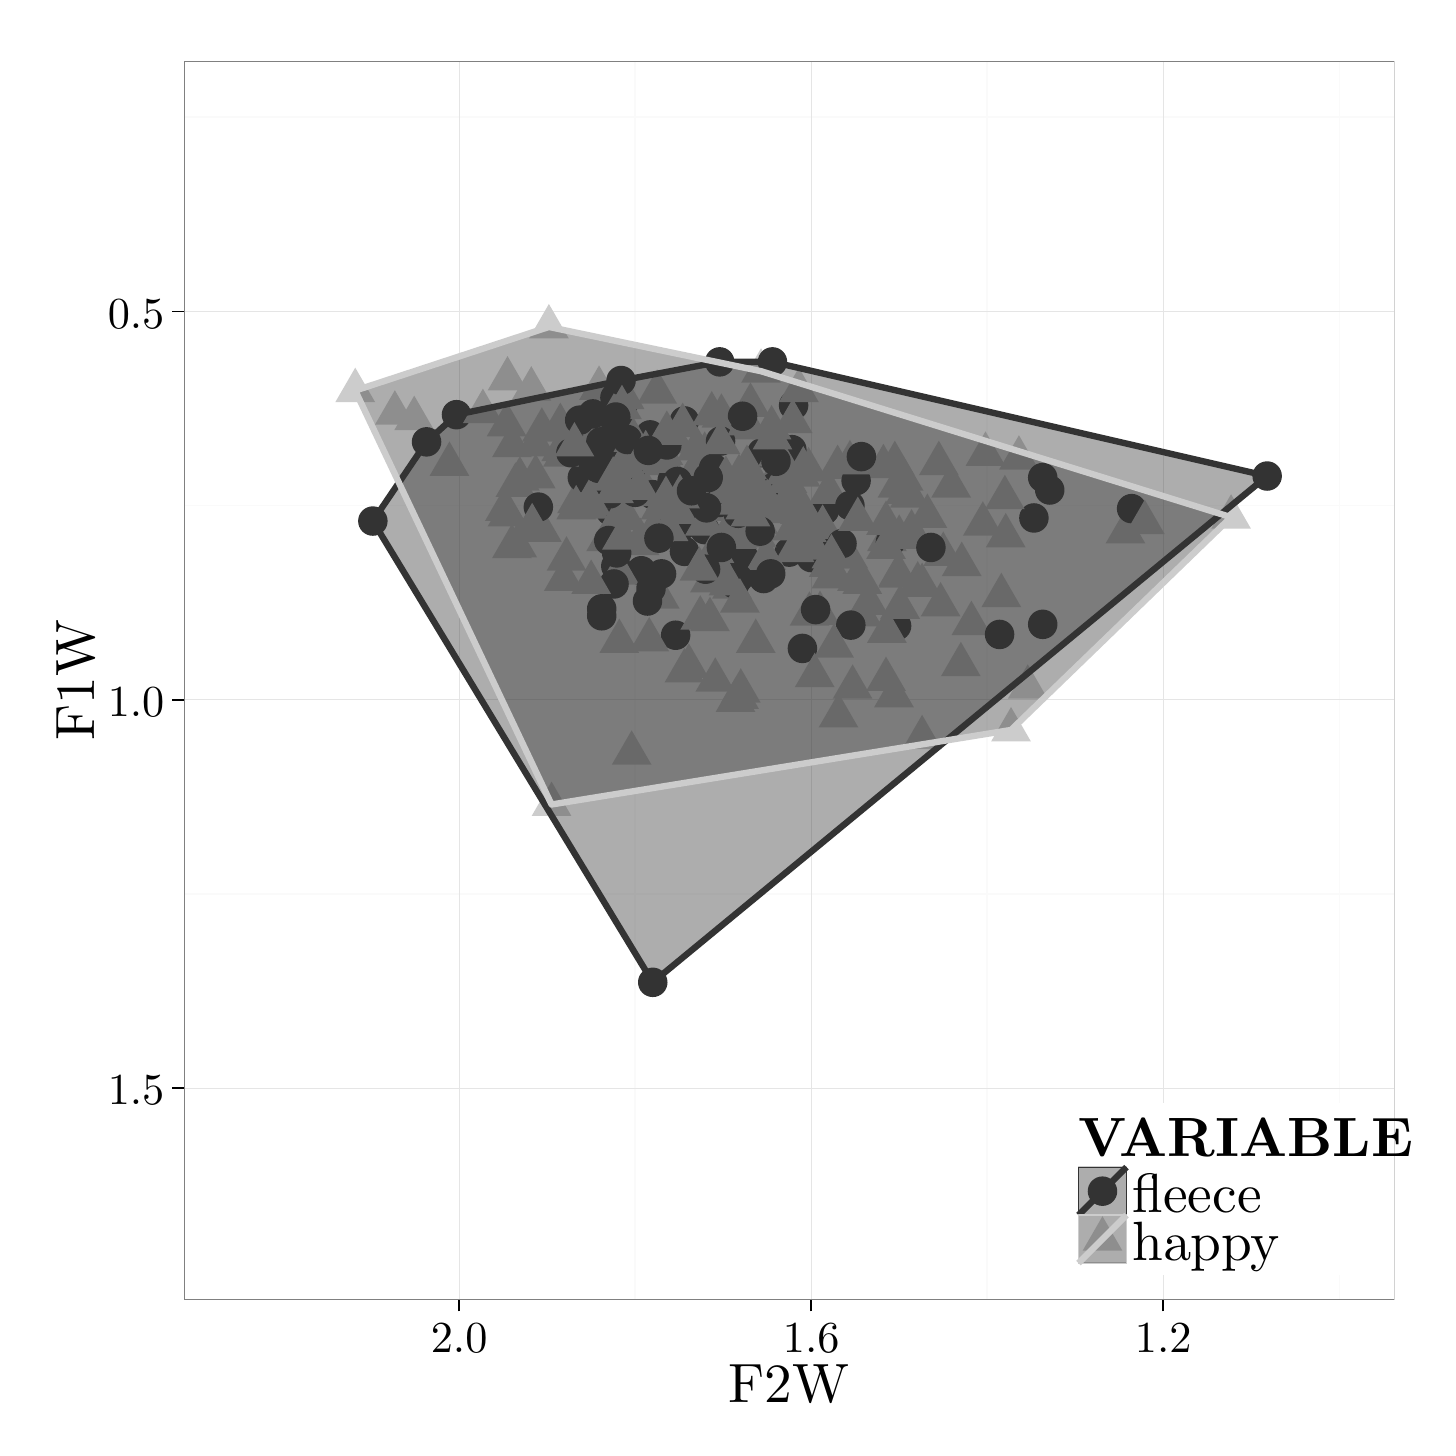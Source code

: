 % Created by tikzDevice version 0.8.1 on 2016-02-09 02:14:19
% !TEX encoding = UTF-8 Unicode
\begin{tikzpicture}[x=1pt,y=1pt]
\definecolor{fillColor}{RGB}{255,255,255}
\path[use as bounding box,fill=fillColor,fill opacity=0.00] (0,0) rectangle (505.89,505.89);
\begin{scope}
\path[clip] (  0.00,  0.00) rectangle (505.89,505.89);
\definecolor{drawColor}{RGB}{255,255,255}
\definecolor{fillColor}{RGB}{255,255,255}

\path[draw=drawColor,line width= 0.6pt,line join=round,line cap=round,fill=fillColor] (  0.00, -0.00) rectangle (505.89,505.89);
\end{scope}
\begin{scope}
\path[clip] ( 56.50, 46.31) rectangle (493.85,493.84);
\definecolor{fillColor}{RGB}{255,255,255}

\path[fill=fillColor] ( 56.50, 46.31) rectangle (493.85,493.84);
\definecolor{drawColor}{gray}{0.98}

\path[draw=drawColor,line width= 0.6pt,line join=round] ( 56.50,473.50) --
	(493.85,473.50);

\path[draw=drawColor,line width= 0.6pt,line join=round] ( 56.50,333.21) --
	(493.85,333.21);

\path[draw=drawColor,line width= 0.6pt,line join=round] ( 56.50,192.91) --
	(493.85,192.91);

\path[draw=drawColor,line width= 0.6pt,line join=round] (473.97, 46.31) --
	(473.97,493.84);

\path[draw=drawColor,line width= 0.6pt,line join=round] (346.74, 46.31) --
	(346.74,493.84);

\path[draw=drawColor,line width= 0.6pt,line join=round] (219.51, 46.31) --
	(219.51,493.84);
\definecolor{drawColor}{gray}{0.90}

\path[draw=drawColor,line width= 0.2pt,line join=round] ( 56.50,403.36) --
	(493.85,403.36);

\path[draw=drawColor,line width= 0.2pt,line join=round] ( 56.50,263.06) --
	(493.85,263.06);

\path[draw=drawColor,line width= 0.2pt,line join=round] ( 56.50,122.77) --
	(493.85,122.77);

\path[draw=drawColor,line width= 0.2pt,line join=round] (410.35, 46.31) --
	(410.35,493.84);

\path[draw=drawColor,line width= 0.2pt,line join=round] (283.13, 46.31) --
	(283.13,493.84);

\path[draw=drawColor,line width= 0.2pt,line join=round] (155.90, 46.31) --
	(155.90,493.84);
\definecolor{fillColor}{gray}{0.20}

\path[fill=fillColor] (265.95,306.83) circle (  5.33);

\path[fill=fillColor] (197.25,360.71) circle (  5.33);
\definecolor{fillColor}{gray}{0.80}

\path[fill=fillColor] (220.47,360.87) --
	(227.65,348.42) --
	(213.28,348.42) --
	cycle;
\definecolor{fillColor}{gray}{0.20}

\path[fill=fillColor] (283.13,314.41) circle (  5.33);
\definecolor{fillColor}{gray}{0.80}

\path[fill=fillColor] (254.50,312.04) --
	(261.68,299.60) --
	(247.32,299.60) --
	cycle;
\definecolor{fillColor}{gray}{0.20}

\path[fill=fillColor] (258.63,314.69) circle (  5.33);
\definecolor{fillColor}{gray}{0.80}

\path[fill=fillColor] (323.20,257.61) --
	(330.39,245.16) --
	(316.02,245.16) --
	cycle;

\path[fill=fillColor] (313.02,272.76) --
	(320.21,260.32) --
	(305.84,260.32) --
	cycle;

\path[fill=fillColor] (292.67,355.25) --
	(299.85,342.81) --
	(285.48,342.81) --
	cycle;
\definecolor{fillColor}{gray}{0.20}

\path[fill=fillColor] (289.49,319.74) circle (  5.33);

\path[fill=fillColor] (237.32,316.65) circle (  5.33);

\path[fill=fillColor] (276.76,369.40) circle (  5.33);
\definecolor{fillColor}{gray}{0.80}

\path[fill=fillColor] (264.36,345.15) --
	(271.54,332.71) --
	(257.18,332.71) --
	cycle;
\definecolor{fillColor}{gray}{0.20}

\path[fill=fillColor] (244.64,324.51) circle (  5.33);
\definecolor{fillColor}{gray}{0.80}

\path[fill=fillColor] (325.11,337.58) --
	(332.30,325.13) --
	(317.93,325.13) --
	cycle;

\path[fill=fillColor] (220.47,351.61) --
	(227.65,339.16) --
	(213.28,339.16) --
	cycle;
\definecolor{fillColor}{gray}{0.20}

\path[fill=fillColor] (257.68,307.96) circle (  5.33);
\definecolor{fillColor}{gray}{0.80}

\path[fill=fillColor] (290.44,315.69) --
	(297.63,303.25) --
	(283.26,303.25) --
	cycle;
\definecolor{fillColor}{gray}{0.20}

\path[fill=fillColor] (251.96,314.97) circle (  5.33);
\definecolor{fillColor}{gray}{0.80}

\path[fill=fillColor] (246.55,300.26) --
	(253.73,287.81) --
	(239.36,287.81) --
	cycle;

\path[fill=fillColor] (253.23,344.31) --
	(260.41,331.87) --
	(246.04,331.87) --
	cycle;

\path[fill=fillColor] (278.35,335.61) --
	(285.54,323.17) --
	(271.17,323.17) --
	cycle;

\path[fill=fillColor] (230.64,356.66) --
	(237.83,344.21) --
	(223.46,344.21) --
	cycle;

\path[fill=fillColor] (228.42,308.40) --
	(235.60,295.95) --
	(221.23,295.95) --
	cycle;

\path[fill=fillColor] (232.87,335.05) --
	(240.06,322.61) --
	(225.69,322.61) --
	cycle;
\definecolor{fillColor}{gray}{0.20}

\path[fill=fillColor] (217.60,344.71) circle (  5.33);
\definecolor{fillColor}{gray}{0.80}

\path[fill=fillColor] (242.73,351.61) --
	(249.92,339.16) --
	(235.55,339.16) --
	cycle;

\path[fill=fillColor] (301.57,301.94) --
	(308.76,289.50) --
	(294.39,289.50) --
	cycle;

\path[fill=fillColor] (221.74,360.58) --
	(228.92,348.14) --
	(214.55,348.14) --
	cycle;

\path[fill=fillColor] (207.43,370.97) --
	(214.61,358.52) --
	(200.24,358.52) --
	cycle;

\path[fill=fillColor] (192.48,370.41) --
	(199.66,357.96) --
	(185.29,357.96) --
	cycle;

\path[fill=fillColor] (215.38,338.70) --
	(222.56,326.25) --
	(208.19,326.25) --
	cycle;

\path[fill=fillColor] (206.47,383.87) --
	(213.66,371.43) --
	(199.29,371.43) --
	cycle;

\path[fill=fillColor] (272.31,339.26) --
	(279.50,326.82) --
	(265.13,326.82) --
	cycle;

\path[fill=fillColor] (248.14,324.95) --
	(255.32,312.51) --
	(240.95,312.51) --
	cycle;

\path[fill=fillColor] (212.52,369.84) --
	(219.70,357.40) --
	(205.33,357.40) --
	cycle;
\definecolor{fillColor}{gray}{0.20}

\path[fill=fillColor] (232.87,342.19) circle (  5.33);
\definecolor{fillColor}{gray}{0.80}

\path[fill=fillColor] (215.38,354.13) --
	(222.56,341.69) --
	(208.19,341.69) --
	cycle;
\definecolor{fillColor}{gray}{0.20}

\path[fill=fillColor] (237.32,363.79) circle (  5.33);
\definecolor{fillColor}{gray}{0.80}

\path[fill=fillColor] (229.05,357.50) --
	(236.24,345.05) --
	(221.87,345.05) --
	cycle;
\definecolor{fillColor}{gray}{0.20}

\path[fill=fillColor] (210.61,331.24) circle (  5.33);

\path[fill=fillColor] (215.06,369.40) circle (  5.33);
\definecolor{fillColor}{gray}{0.80}

\path[fill=fillColor] (271.99,352.73) --
	(279.18,340.28) --
	(264.81,340.28) --
	cycle;
\definecolor{fillColor}{gray}{0.20}

\path[fill=fillColor] (275.17,316.37) circle (  5.33);
\definecolor{fillColor}{gray}{0.80}

\path[fill=fillColor] (238.91,350.20) --
	(246.10,337.76) --
	(231.73,337.76) --
	cycle;
\definecolor{fillColor}{gray}{0.20}

\path[fill=fillColor] (213.47,363.23) circle (  5.33);
\definecolor{fillColor}{gray}{0.80}

\path[fill=fillColor] (249.41,347.40) --
	(256.60,334.95) --
	(242.23,334.95) --
	cycle;

\path[fill=fillColor] (321.61,313.17) --
	(328.80,300.72) --
	(314.43,300.72) --
	cycle;

\path[fill=fillColor] (333.70,348.52) --
	(340.88,336.08) --
	(326.51,336.08) --
	cycle;

\path[fill=fillColor] (282.17,354.41) --
	(289.36,341.97) --
	(274.99,341.97) --
	cycle;
\definecolor{fillColor}{gray}{0.20}

\path[fill=fillColor] (234.78,341.91) circle (  5.33);

\path[fill=fillColor] (369.32,338.82) circle (  5.33);

\path[fill=fillColor] (287.90,331.52) circle (  5.33);
\definecolor{fillColor}{gray}{0.80}

\path[fill=fillColor] (257.04,369.56) --
	(264.23,357.12) --
	(249.86,357.12) --
	cycle;

\path[fill=fillColor] (220.15,358.90) --
	(227.33,346.46) --
	(212.96,346.46) --
	cycle;
\definecolor{fillColor}{gray}{0.20}

\path[fill=fillColor] (225.87,160.93) circle (  5.33);
\definecolor{fillColor}{gray}{0.80}

\path[fill=fillColor] (263.41,330.56) --
	(270.59,318.12) --
	(256.22,318.12) --
	cycle;

\path[fill=fillColor] (275.17,354.13) --
	(282.36,341.69) --
	(267.99,341.69) --
	cycle;
\definecolor{fillColor}{gray}{0.20}

\path[fill=fillColor] (212.20,372.21) circle (  5.33);
\definecolor{fillColor}{gray}{0.80}

\path[fill=fillColor] (276.45,340.38) --
	(283.63,327.94) --
	(269.26,327.94) --
	cycle;
\definecolor{fillColor}{gray}{0.20}

\path[fill=fillColor] (265.31,352.29) circle (  5.33);
\definecolor{fillColor}{gray}{0.80}

\path[fill=fillColor] (283.76,326.07) --
	(290.95,313.63) --
	(276.58,313.63) --
	cycle;

\path[fill=fillColor] (241.78,361.99) --
	(248.96,349.54) --
	(234.59,349.54) --
	cycle;

\path[fill=fillColor] (217.60,347.96) --
	(224.79,335.51) --
	(210.42,335.51) --
	cycle;

\path[fill=fillColor] (267.86,347.68) --
	(275.04,335.23) --
	(260.67,335.23) --
	cycle;

\path[fill=fillColor] (251.64,340.10) --
	(258.82,327.66) --
	(244.45,327.66) --
	cycle;
\definecolor{fillColor}{gray}{0.20}

\path[fill=fillColor] (276.13,353.41) circle (  5.33);
\definecolor{fillColor}{gray}{0.80}

\path[fill=fillColor] (286.31,302.50) --
	(293.49,290.06) --
	(279.12,290.06) --
	cycle;

\path[fill=fillColor] (313.34,356.66) --
	(320.53,344.21) --
	(306.16,344.21) --
	cycle;

\path[fill=fillColor] (227.46,382.47) --
	(234.65,370.03) --
	(220.28,370.03) --
	cycle;

\path[fill=fillColor] (301.57,313.73) --
	(308.76,301.28) --
	(294.39,301.28) --
	cycle;

\path[fill=fillColor] (355.33,260.42) --
	(362.51,247.97) --
	(348.14,247.97) --
	cycle;

\path[fill=fillColor] (198.52,342.91) --
	(205.71,330.46) --
	(191.34,330.46) --
	cycle;

\path[fill=fillColor] (250.68,373.77) --
	(257.87,361.33) --
	(243.50,361.33) --
	cycle;

\path[fill=fillColor] (176.89,326.91) --
	(184.08,314.47) --
	(169.71,314.47) --
	cycle;

\path[fill=fillColor] (189.30,233.48) --
	(196.48,221.03) --
	(182.11,221.03) --
	cycle;

\path[fill=fillColor] (173.39,387.24) --
	(180.58,374.80) --
	(166.21,374.80) --
	cycle;

\path[fill=fillColor] (183.57,363.39) --
	(190.76,350.95) --
	(176.39,350.95) --
	cycle;

\path[fill=fillColor] (281.54,332.53) --
	(288.72,320.08) --
	(274.35,320.08) --
	cycle;

\path[fill=fillColor] (215.70,380.51) --
	(222.88,368.06) --
	(208.51,368.06) --
	cycle;

\path[fill=fillColor] (185.80,368.72) --
	(192.98,356.28) --
	(178.61,356.28) --
	cycle;
\definecolor{fillColor}{gray}{0.20}

\path[fill=fillColor] (200.43,343.31) circle (  5.33);
\definecolor{fillColor}{gray}{0.80}

\path[fill=fillColor] (205.52,366.76) --
	(212.70,354.31) --
	(198.33,354.31) --
	cycle;
\definecolor{fillColor}{gray}{0.20}

\path[fill=fillColor] (212.83,350.32) circle (  5.33);
\definecolor{fillColor}{gray}{0.80}

\path[fill=fillColor] (246.55,314.29) --
	(253.73,301.84) --
	(239.36,301.84) --
	cycle;

\path[fill=fillColor] (263.09,292.40) --
	(270.27,279.96) --
	(255.90,279.96) --
	cycle;
\definecolor{fillColor}{gray}{0.20}

\path[fill=fillColor] (212.52,311.32) circle (  5.33);

\path[fill=fillColor] (366.78,290.28) circle (  5.33);
\definecolor{fillColor}{gray}{0.80}

\path[fill=fillColor] (255.14,335.05) --
	(262.32,322.61) --
	(247.95,322.61) --
	cycle;
\definecolor{fillColor}{gray}{0.20}

\path[fill=fillColor] (236.37,325.91) circle (  5.33);

\path[fill=fillColor] (230.01,331.52) circle (  5.33);
\definecolor{fillColor}{gray}{0.80}

\path[fill=fillColor] (289.49,319.90) --
	(296.67,307.46) --
	(282.30,307.46) --
	cycle;

\path[fill=fillColor] (314.61,316.53) --
	(321.80,304.09) --
	(307.43,304.09) --
	cycle;

\path[fill=fillColor] (303.80,306.15) --
	(310.99,293.71) --
	(296.62,293.71) --
	cycle;

\path[fill=fillColor] (319.39,331.96) --
	(326.57,319.52) --
	(312.20,319.52) --
	cycle;

\path[fill=fillColor] (244.64,360.02) --
	(251.82,347.58) --
	(237.46,347.58) --
	cycle;
\definecolor{fillColor}{gray}{0.20}

\path[fill=fillColor] (269.77,339.94) circle (  5.33);

\path[fill=fillColor] (212.52,362.67) circle (  5.33);

\path[fill=fillColor] (297.44,290.00) circle (  5.33);
\definecolor{fillColor}{gray}{0.80}

\path[fill=fillColor] (279.31,352.45) --
	(286.49,340.00) --
	(272.12,340.00) --
	cycle;

\path[fill=fillColor] (232.55,342.91) --
	(239.74,330.46) --
	(225.37,330.46) --
	cycle;
\definecolor{fillColor}{gray}{0.20}

\path[fill=fillColor] (234.14,286.35) circle (  5.33);
\definecolor{fillColor}{gray}{0.80}

\path[fill=fillColor] (310.48,329.16) --
	(317.66,316.71) --
	(303.29,316.71) --
	cycle;

\path[fill=fillColor] (351.83,308.96) --
	(359.01,296.51) --
	(344.64,296.51) --
	cycle;
\definecolor{fillColor}{gray}{0.20}

\path[fill=fillColor] (246.55,341.63) circle (  5.33);
\definecolor{fillColor}{gray}{0.80}

\path[fill=fillColor] (243.05,300.82) --
	(250.23,288.38) --
	(235.86,288.38) --
	cycle;
\definecolor{fillColor}{gray}{0.20}

\path[fill=fillColor] (223.97,298.70) circle (  5.33);
\definecolor{fillColor}{gray}{0.80}

\path[fill=fillColor] (337.20,283.98) --
	(344.38,271.54) --
	(330.01,271.54) --
	cycle;

\path[fill=fillColor] (262.13,344.59) --
	(269.32,332.15) --
	(254.95,332.15) --
	cycle;

\path[fill=fillColor] (277.08,325.23) --
	(284.27,312.79) --
	(269.90,312.79) --
	cycle;

\path[fill=fillColor] (261.18,333.37) --
	(268.36,320.92) --
	(253.99,320.92) --
	cycle;

\path[fill=fillColor] (316.52,351.04) --
	(323.71,338.60) --
	(309.34,338.60) --
	cycle;
\definecolor{fillColor}{gray}{0.20}

\path[fill=fillColor] (247.82,346.68) circle (  5.33);
\definecolor{fillColor}{gray}{0.80}

\path[fill=fillColor] (282.49,302.22) --
	(289.67,289.78) --
	(275.30,289.78) --
	cycle;

\path[fill=fillColor] (281.54,333.93) --
	(288.72,321.48) --
	(274.35,321.48) --
	cycle;

\path[fill=fillColor] (291.40,290.72) --
	(298.58,278.27) --
	(284.21,278.27) --
	cycle;

\path[fill=fillColor] (337.52,320.18) --
	(344.70,307.74) --
	(330.33,307.74) --
	cycle;

\path[fill=fillColor] (271.04,359.74) --
	(278.22,347.30) --
	(263.85,347.30) --
	cycle;

\path[fill=fillColor] (216.33,358.34) --
	(223.52,345.90) --
	(209.15,345.90) --
	cycle;

\path[fill=fillColor] (274.54,350.20) --
	(281.72,337.76) --
	(267.35,337.76) --
	cycle;

\path[fill=fillColor] (221.10,327.76) --
	(228.29,315.31) --
	(213.92,315.31) --
	cycle;

\path[fill=fillColor] (259.91,355.25) --
	(267.09,342.81) --
	(252.72,342.81) --
	cycle;

\path[fill=fillColor] (215.38,348.24) --
	(222.56,335.79) --
	(208.19,335.79) --
	cycle;

\path[fill=fillColor] (251.00,317.09) --
	(258.19,304.65) --
	(243.82,304.65) --
	cycle;

\path[fill=fillColor] (228.74,340.66) --
	(235.92,328.22) --
	(221.55,328.22) --
	cycle;

\path[fill=fillColor] (213.47,336.73) --
	(220.65,324.29) --
	(206.28,324.29) --
	cycle;
\definecolor{fillColor}{gray}{0.20}

\path[fill=fillColor] (207.43,293.37) circle (  5.33);
\definecolor{fillColor}{gray}{0.80}

\path[fill=fillColor] (250.05,346.84) --
	(257.23,334.39) --
	(242.86,334.39) --
	cycle;
\definecolor{fillColor}{gray}{0.20}

\path[fill=fillColor] (225.87,337.14) circle (  5.33);
\definecolor{fillColor}{gray}{0.80}

\path[fill=fillColor] (341.01,298.86) --
	(348.20,286.41) --
	(333.83,286.41) --
	cycle;
\definecolor{fillColor}{gray}{0.20}

\path[fill=fillColor] (279.95,281.58) circle (  5.33);

\path[fill=fillColor] (255.45,304.87) circle (  5.33);
\definecolor{fillColor}{gray}{0.80}

\path[fill=fillColor] (257.04,351.89) --
	(264.23,339.44) --
	(249.86,339.44) --
	cycle;
\definecolor{fillColor}{gray}{0.20}

\path[fill=fillColor] (284.72,295.61) circle (  5.33);
\definecolor{fillColor}{gray}{0.80}

\path[fill=fillColor] (266.90,322.42) --
	(274.09,309.98) --
	(259.72,309.98) --
	cycle;
\definecolor{fillColor}{gray}{0.20}

\path[fill=fillColor] (232.87,340.22) circle (  5.33);
\definecolor{fillColor}{gray}{0.80}

\path[fill=fillColor] (263.72,333.37) --
	(270.91,320.92) --
	(256.54,320.92) --
	cycle;

\path[fill=fillColor] (227.15,362.83) --
	(234.33,350.38) --
	(219.96,350.38) --
	cycle;

\path[fill=fillColor] (252.27,351.33) --
	(259.46,338.88) --
	(245.09,338.88) --
	cycle;
\definecolor{fillColor}{gray}{0.20}

\path[fill=fillColor] (250.05,334.33) circle (  5.33);

\path[fill=fillColor] (250.37,356.50) circle (  5.33);

\path[fill=fillColor] (261.18,325.63) circle (  5.33);
\definecolor{fillColor}{gray}{0.80}

\path[fill=fillColor] (314.30,348.52) --
	(321.48,336.08) --
	(307.11,336.08) --
	cycle;
\definecolor{fillColor}{gray}{0.20}

\path[fill=fillColor] (214.42,378.38) circle (  5.33);
\definecolor{fillColor}{gray}{0.80}

\path[fill=fillColor] (273.90,353.29) --
	(281.09,340.84) --
	(266.72,340.84) --
	cycle;
\definecolor{fillColor}{gray}{0.20}

\path[fill=fillColor] (256.73,306.83) circle (  5.33);

\path[fill=fillColor] (313.98,289.72) circle (  5.33);
\definecolor{fillColor}{gray}{0.80}

\path[fill=fillColor] (214.74,376.86) --
	(221.93,364.41) --
	(207.56,364.41) --
	cycle;

\path[fill=fillColor] (329.88,305.59) --
	(337.07,293.15) --
	(322.70,293.15) --
	cycle;

\path[fill=fillColor] (310.16,278.65) --
	(317.35,266.21) --
	(302.98,266.21) --
	cycle;

\path[fill=fillColor] (209.02,329.16) --
	(216.20,316.71) --
	(201.83,316.71) --
	cycle;
\definecolor{fillColor}{gray}{0.20}

\path[fill=fillColor] (224.92,358.74) circle (  5.33);
\definecolor{fillColor}{gray}{0.80}

\path[fill=fillColor] (292.99,265.47) --
	(300.17,253.02) --
	(285.80,253.02) --
	cycle;

\path[fill=fillColor] (345.15,334.77) --
	(352.33,322.33) --
	(337.96,322.33) --
	cycle;

\path[fill=fillColor] (259.91,370.97) --
	(267.09,358.52) --
	(252.72,358.52) --
	cycle;

\path[fill=fillColor] (219.83,345.43) --
	(227.02,332.99) --
	(212.65,332.99) --
	cycle;

\path[fill=fillColor] (204.56,345.71) --
	(211.75,333.27) --
	(197.38,333.27) --
	cycle;

\path[fill=fillColor] (213.79,292.40) --
	(220.97,279.96) --
	(206.60,279.96) --
	cycle;

\path[fill=fillColor] (223.33,360.58) --
	(230.51,348.14) --
	(216.14,348.14) --
	cycle;

\path[fill=fillColor] (211.56,350.20) --
	(218.75,337.76) --
	(204.38,337.76) --
	cycle;

\path[fill=fillColor] (236.69,370.41) --
	(243.87,357.96) --
	(229.50,357.96) --
	cycle;
\definecolor{fillColor}{gray}{0.20}

\path[fill=fillColor] (221.74,309.64) circle (  5.33);
\definecolor{fillColor}{gray}{0.80}

\path[fill=fillColor] (193.43,359.74) --
	(200.62,347.30) --
	(186.25,347.30) --
	cycle;

\path[fill=fillColor] (218.24,252.00) --
	(225.43,239.55) --
	(211.06,239.55) --
	cycle;

\path[fill=fillColor] (310.48,296.05) --
	(317.66,283.61) --
	(303.29,283.61) --
	cycle;
\definecolor{fillColor}{gray}{0.20}

\path[fill=fillColor] (244.96,310.20) circle (  5.33);
\definecolor{fillColor}{gray}{0.80}

\path[fill=fillColor] (152.40,356.38) --
	(159.59,343.93) --
	(145.22,343.93) --
	cycle;
\definecolor{fillColor}{gray}{0.20}

\path[fill=fillColor] (311.75,320.02) circle (  5.33);

\path[fill=fillColor] (154.95,366.04) circle (  5.33);
\definecolor{fillColor}{gray}{0.80}

\path[fill=fillColor] (132.68,374.89) --
	(139.87,362.45) --
	(125.50,362.45) --
	cycle;

\path[fill=fillColor] (213.79,317.09) --
	(220.97,304.65) --
	(206.60,304.65) --
	cycle;

\path[fill=fillColor] (221.42,328.88) --
	(228.61,316.43) --
	(214.24,316.43) --
	cycle;

\path[fill=fillColor] (278.67,383.03) --
	(285.86,370.59) --
	(271.49,370.59) --
	cycle;
\definecolor{fillColor}{gray}{0.20}

\path[fill=fillColor] (250.05,385.12) circle (  5.33);

\path[fill=fillColor] (204.25,366.32) circle (  5.33);
\definecolor{fillColor}{gray}{0.80}

\path[fill=fillColor] (188.34,406.04) --
	(195.53,393.60) --
	(181.16,393.60) --
	cycle;

\path[fill=fillColor] (265.00,390.05) --
	(272.18,377.60) --
	(257.81,377.60) --
	cycle;
\definecolor{fillColor}{gray}{0.20}

\path[fill=fillColor] (269.13,385.12) circle (  5.33);
\definecolor{fillColor}{gray}{0.80}

\path[fill=fillColor] (251.64,346.56) --
	(258.82,334.11) --
	(244.45,334.11) --
	cycle;

\path[fill=fillColor] (234.14,364.51) --
	(241.33,352.07) --
	(226.96,352.07) --
	cycle;
\definecolor{fillColor}{gray}{0.20}

\path[fill=fillColor] (447.88,343.87) circle (  5.33);
\definecolor{fillColor}{gray}{0.80}

\path[fill=fillColor] (261.18,377.70) --
	(268.36,365.26) --
	(253.99,365.26) --
	cycle;
\definecolor{fillColor}{gray}{0.20}

\path[fill=fillColor] (124.73,327.60) circle (  5.33);
\definecolor{fillColor}{gray}{0.80}

\path[fill=fillColor] (236.69,342.07) --
	(243.87,329.62) --
	(229.50,329.62) --
	cycle;

\path[fill=fillColor] (192.80,361.71) --
	(199.98,349.26) --
	(185.61,349.26) --
	cycle;

\path[fill=fillColor] (229.69,360.30) --
	(236.88,347.86) --
	(222.51,347.86) --
	cycle;

\path[fill=fillColor] (164.49,375.46) --
	(171.67,363.01) --
	(157.30,363.01) --
	cycle;

\path[fill=fillColor] (215.38,337.58) --
	(222.56,325.13) --
	(208.19,325.13) --
	cycle;

\path[fill=fillColor] (358.19,358.62) --
	(365.37,346.18) --
	(351.00,346.18) --
	cycle;
\definecolor{fillColor}{gray}{0.20}

\path[fill=fillColor] (212.52,365.20) circle (  5.33);
\definecolor{fillColor}{gray}{0.80}

\path[fill=fillColor] (434.84,337.30) --
	(442.03,324.85) --
	(427.66,324.85) --
	cycle;

\path[fill=fillColor] (278.67,341.22) --
	(285.86,328.78) --
	(271.49,328.78) --
	cycle;

\path[fill=fillColor] (250.37,364.23) --
	(257.55,351.79) --
	(243.18,351.79) --
	cycle;

\path[fill=fillColor] (256.41,330.00) --
	(263.59,317.56) --
	(249.22,317.56) --
	cycle;

\path[fill=fillColor] (174.98,363.11) --
	(182.17,350.67) --
	(167.80,350.67) --
	cycle;

\path[fill=fillColor] (139.68,372.93) --
	(146.86,360.49) --
	(132.49,360.49) --
	cycle;

\path[fill=fillColor] (218.88,365.07) --
	(226.06,352.63) --
	(211.69,352.63) --
	cycle;

\path[fill=fillColor] (118.37,383.03) --
	(125.55,370.59) --
	(111.18,370.59) --
	cycle;

\path[fill=fillColor] (181.98,383.59) --
	(189.17,371.15) --
	(174.80,371.15) --
	cycle;

\path[fill=fillColor] (173.07,370.69) --
	(180.26,358.24) --
	(165.89,358.24) --
	cycle;
\definecolor{fillColor}{gray}{0.20}

\path[fill=fillColor] (144.13,356.22) circle (  5.33);
\definecolor{fillColor}{gray}{0.80}

\path[fill=fillColor] (299.67,314.85) --
	(306.85,302.40) --
	(292.48,302.40) --
	cycle;
\definecolor{fillColor}{gray}{0.20}

\path[fill=fillColor] (211.88,304.87) circle (  5.33);

\path[fill=fillColor] (204.25,348.92) circle (  5.33);
\definecolor{fillColor}{gray}{0.80}

\path[fill=fillColor] (280.26,354.69) --
	(287.45,342.25) --
	(273.08,342.25) --
	cycle;
\definecolor{fillColor}{gray}{0.20}

\path[fill=fillColor] (199.47,364.07) circle (  5.33);
\definecolor{fillColor}{gray}{0.80}

\path[fill=fillColor] (252.91,331.68) --
	(260.09,319.24) --
	(245.72,319.24) --
	cycle;
\definecolor{fillColor}{gray}{0.20}

\path[fill=fillColor] (196.29,352.29) circle (  5.33);
\definecolor{fillColor}{gray}{0.80}

\path[fill=fillColor] (264.04,335.33) --
	(271.23,322.89) --
	(256.86,322.89) --
	cycle;

\path[fill=fillColor] (255.77,271.08) --
	(262.96,258.63) --
	(248.59,258.63) --
	cycle;

\path[fill=fillColor] (309.21,355.53) --
	(316.39,343.09) --
	(302.02,343.09) --
	cycle;

\path[fill=fillColor] (268.81,369.56) --
	(276.00,357.12) --
	(261.63,357.12) --
	cycle;
\definecolor{fillColor}{gray}{0.20}

\path[fill=fillColor] (216.65,357.06) circle (  5.33);

\path[fill=fillColor] (258.32,365.48) circle (  5.33);

\path[fill=fillColor] (299.35,342.19) circle (  5.33);
\definecolor{fillColor}{gray}{0.80}

\path[fill=fillColor] (276.45,371.81) --
	(283.63,359.36) --
	(269.26,359.36) --
	cycle;

\path[fill=fillColor] (274.22,342.91) --
	(281.40,330.46) --
	(267.04,330.46) --
	cycle;
\definecolor{fillColor}{gray}{0.20}

\path[fill=fillColor] (207.11,356.22) circle (  5.33);
\definecolor{fillColor}{gray}{0.80}

\path[fill=fillColor] (318.75,344.87) --
	(325.93,332.43) --
	(311.56,332.43) --
	cycle;

\path[fill=fillColor] (314.93,330.00) --
	(322.12,317.56) --
	(307.75,317.56) --
	cycle;
\definecolor{fillColor}{gray}{0.20}

\path[fill=fillColor] (230.96,355.09) circle (  5.33);
\definecolor{fillColor}{gray}{0.80}

\path[fill=fillColor] (263.41,347.96) --
	(270.59,335.51) --
	(256.22,335.51) --
	cycle;
\definecolor{fillColor}{gray}{0.20}

\path[fill=fillColor] (366.78,343.31) circle (  5.33);
\definecolor{fillColor}{gray}{0.80}

\path[fill=fillColor] (296.48,322.99) --
	(303.67,310.54) --
	(289.30,310.54) --
	cycle;

\path[fill=fillColor] (239.23,339.26) --
	(246.42,326.82) --
	(232.05,326.82) --
	cycle;

\path[fill=fillColor] (317.16,346.27) --
	(324.34,333.83) --
	(309.97,333.83) --
	cycle;

\path[fill=fillColor] (230.96,367.60) --
	(238.15,355.15) --
	(223.78,355.15) --
	cycle;

\path[fill=fillColor] (257.68,274.44) --
	(264.87,262.00) --
	(250.50,262.00) --
	cycle;

\path[fill=fillColor] (209.65,344.59) --
	(216.84,332.15) --
	(202.47,332.15) --
	cycle;
\definecolor{fillColor}{gray}{0.20}

\path[fill=fillColor] (206.15,346.68) circle (  5.33);
\definecolor{fillColor}{gray}{0.80}

\path[fill=fillColor] (298.08,275.85) --
	(305.26,263.40) --
	(290.89,263.40) --
	cycle;

\path[fill=fillColor] (346.10,360.02) --
	(353.29,347.58) --
	(338.92,347.58) --
	cycle;

\path[fill=fillColor] (276.45,333.09) --
	(283.63,320.64) --
	(269.26,320.64) --
	cycle;

\path[fill=fillColor] (353.42,330.56) --
	(360.60,318.12) --
	(346.23,318.12) --
	cycle;

\path[fill=fillColor] (230.64,344.03) --
	(237.83,331.59) --
	(223.46,331.59) --
	cycle;

\path[fill=fillColor] (202.66,340.94) --
	(209.84,328.50) --
	(195.47,328.50) --
	cycle;

\path[fill=fillColor] (289.49,346.27) --
	(296.67,333.83) --
	(282.30,333.83) --
	cycle;

\path[fill=fillColor] (173.39,338.14) --
	(180.58,325.69) --
	(166.21,325.69) --
	cycle;

\path[fill=fillColor] (329.25,356.66) --
	(336.43,344.21) --
	(322.06,344.21) --
	cycle;

\path[fill=fillColor] (257.04,344.87) --
	(264.23,332.43) --
	(249.86,332.43) --
	cycle;

\path[fill=fillColor] (198.20,340.66) --
	(205.39,328.22) --
	(191.02,328.22) --
	cycle;

\path[fill=fillColor] (222.06,358.90) --
	(229.24,346.46) --
	(214.87,346.46) --
	cycle;

\path[fill=fillColor] (172.44,340.10) --
	(179.62,327.66) --
	(165.25,327.66) --
	cycle;
\definecolor{fillColor}{gray}{0.20}

\path[fill=fillColor] (297.12,333.21) circle (  5.33);
\definecolor{fillColor}{gray}{0.80}

\path[fill=fillColor] (197.57,363.39) --
	(204.75,350.95) --
	(190.38,350.95) --
	cycle;
\definecolor{fillColor}{gray}{0.20}

\path[fill=fillColor] (210.29,337.42) circle (  5.33);
\definecolor{fillColor}{gray}{0.80}

\path[fill=fillColor] (237.32,281.74) --
	(244.51,269.30) --
	(230.14,269.30) --
	cycle;
\definecolor{fillColor}{gray}{0.20}

\path[fill=fillColor] (219.51,337.98) circle (  5.33);

\path[fill=fillColor] (212.83,316.09) circle (  5.33);
\definecolor{fillColor}{gray}{0.80}

\path[fill=fillColor] (278.99,338.98) --
	(286.18,326.54) --
	(271.81,326.54) --
	cycle;
\definecolor{fillColor}{gray}{0.20}

\path[fill=fillColor] (244.00,330.96) circle (  5.33);
\definecolor{fillColor}{gray}{0.80}

\path[fill=fillColor] (396.68,331.96) --
	(403.86,319.52) --
	(389.49,319.52) --
	cycle;
\definecolor{fillColor}{gray}{0.20}

\path[fill=fillColor] (270.40,349.20) circle (  5.33);
\definecolor{fillColor}{gray}{0.80}

\path[fill=fillColor] (253.23,313.17) --
	(260.41,300.72) --
	(246.04,300.72) --
	cycle;

\path[fill=fillColor] (242.73,318.50) --
	(249.92,306.05) --
	(235.55,306.05) --
	cycle;

\path[fill=fillColor] (226.19,332.53) --
	(233.38,320.08) --
	(219.01,320.08) --
	cycle;

\path[fill=fillColor] (267.22,342.91) --
	(274.41,330.46) --
	(260.04,330.46) --
	cycle;
\definecolor{fillColor}{gray}{0.20}

\path[fill=fillColor] (256.73,330.40) circle (  5.33);

\path[fill=fillColor] (224.28,353.13) circle (  5.33);

\path[fill=fillColor] (225.24,303.19) circle (  5.33);
\definecolor{fillColor}{gray}{0.80}

\path[fill=fillColor] (268.18,341.50) --
	(275.36,329.06) --
	(260.99,329.06) --
	cycle;

\path[fill=fillColor] (287.26,333.65) --
	(294.45,321.20) --
	(280.08,321.20) --
	cycle;
\definecolor{fillColor}{gray}{0.20}

\path[fill=fillColor] (245.91,343.31) circle (  5.33);
\definecolor{fillColor}{gray}{0.80}

\path[fill=fillColor] (244.64,334.77) --
	(251.82,322.33) --
	(237.46,322.33) --
	cycle;

\path[fill=fillColor] (259.27,340.66) --
	(266.46,328.22) --
	(252.09,328.22) --
	cycle;
\definecolor{fillColor}{gray}{0.20}

\path[fill=fillColor] (363.60,328.72) circle (  5.33);
\definecolor{fillColor}{gray}{0.80}

\path[fill=fillColor] (174.98,326.63) --
	(182.17,314.19) --
	(167.80,314.19) --
	cycle;
\definecolor{fillColor}{gray}{0.20}

\path[fill=fillColor] (294.26,319.46) circle (  5.33);
\definecolor{fillColor}{gray}{0.80}

\path[fill=fillColor] (238.91,283.42) --
	(246.10,270.98) --
	(231.73,270.98) --
	cycle;

\path[fill=fillColor] (256.09,342.35) --
	(263.28,329.90) --
	(248.91,329.90) --
	cycle;

\path[fill=fillColor] (185.80,332.53) --
	(192.98,320.08) --
	(178.61,320.08) --
	cycle;

\path[fill=fillColor] (194.70,322.14) --
	(201.89,309.70) --
	(187.52,309.70) --
	cycle;

\path[fill=fillColor] (214.74,348.80) --
	(221.93,336.36) --
	(207.56,336.36) --
	cycle;
\definecolor{fillColor}{gray}{0.20}

\path[fill=fillColor] (245.28,332.37) circle (  5.33);
\definecolor{fillColor}{gray}{0.80}

\path[fill=fillColor] (224.60,292.96) --
	(231.79,280.52) --
	(217.42,280.52) --
	cycle;

\path[fill=fillColor] (299.98,336.45) --
	(307.17,324.01) --
	(292.80,324.01) --
	cycle;

\path[fill=fillColor] (247.18,374.61) --
	(254.37,362.17) --
	(240.00,362.17) --
	cycle;

\path[fill=fillColor] (261.50,345.99) --
	(268.68,333.55) --
	(254.31,333.55) --
	cycle;

\path[fill=fillColor] (269.13,365.92) --
	(276.32,353.47) --
	(261.95,353.47) --
	cycle;

\path[fill=fillColor] (231.60,332.81) --
	(238.78,320.36) --
	(224.41,320.36) --
	cycle;

\path[fill=fillColor] (203.61,342.07) --
	(210.79,329.62) --
	(196.42,329.62) --
	cycle;

\path[fill=fillColor] (193.75,314.85) --
	(200.93,302.40) --
	(186.56,302.40) --
	cycle;

\path[fill=fillColor] (248.46,278.37) --
	(255.64,265.93) --
	(241.27,265.93) --
	cycle;

\path[fill=fillColor] (177.85,351.04) --
	(185.03,338.60) --
	(170.66,338.60) --
	cycle;

\path[fill=fillColor] (235.73,344.59) --
	(242.92,332.15) --
	(228.55,332.15) --
	cycle;

\path[fill=fillColor] (235.10,338.98) --
	(242.28,326.54) --
	(227.91,326.54) --
	cycle;

\path[fill=fillColor] (211.56,351.04) --
	(218.75,338.60) --
	(204.38,338.60) --
	cycle;

\path[fill=fillColor] (211.88,346.56) --
	(219.06,334.11) --
	(204.69,334.11) --
	cycle;
\definecolor{fillColor}{gray}{0.20}

\path[fill=fillColor] (228.10,321.42) circle (  5.33);
\definecolor{fillColor}{gray}{0.80}

\path[fill=fillColor] (176.26,348.80) --
	(183.44,336.36) --
	(169.07,336.36) --
	cycle;
\definecolor{fillColor}{gray}{0.20}

\path[fill=fillColor] (239.87,338.54) circle (  5.33);
\definecolor{fillColor}{gray}{0.80}

\path[fill=fillColor] (323.20,312.60) --
	(330.39,300.16) --
	(316.02,300.16) --
	cycle;
\definecolor{fillColor}{gray}{0.20}

\path[fill=fillColor] (268.49,308.52) circle (  5.33);

\path[fill=fillColor] (209.97,320.58) circle (  5.33);
\definecolor{fillColor}{gray}{0.80}

\path[fill=fillColor] (310.16,326.35) --
	(317.35,313.91) --
	(302.98,313.91) --
	cycle;
\definecolor{fillColor}{gray}{0.20}

\path[fill=fillColor] (264.68,323.95) circle (  5.33);

\path[fill=fillColor] (398.90,332.09) circle (  5.33);
\definecolor{fillColor}{gray}{0.80}

\path[fill=fillColor] (315.25,304.75) --
	(322.44,292.30) --
	(308.07,292.30) --
	cycle;

\path[fill=fillColor] (257.04,272.20) --
	(264.23,259.76) --
	(249.86,259.76) --
	cycle;

\path[fill=fillColor] (261.18,338.14) --
	(268.36,325.69) --
	(253.99,325.69) --
	cycle;

\path[fill=fillColor] (310.16,335.05) --
	(317.35,322.61) --
	(302.98,322.61) --
	cycle;
\definecolor{fillColor}{gray}{0.20}

\path[fill=fillColor] (229.05,308.52) circle (  5.33);

\path[fill=fillColor] (184.53,332.65) circle (  5.33);

\path[fill=fillColor] (207.43,295.89) circle (  5.33);
\definecolor{fillColor}{gray}{0.80}

\path[fill=fillColor] (403.67,335.33) --
	(410.86,322.89) --
	(396.49,322.89) --
	cycle;
\definecolor{fillColor}{gray}{0.20}

\path[fill=fillColor] (250.68,318.06) circle (  5.33);
\definecolor{fillColor}{gray}{0.80}

\path[fill=fillColor] (314.61,315.97) --
	(321.80,303.53) --
	(307.43,303.53) --
	cycle;

\path[fill=fillColor] (257.36,306.99) --
	(264.55,294.55) --
	(250.18,294.55) --
	cycle;

\path[fill=fillColor] (290.44,322.99) --
	(297.63,310.54) --
	(283.26,310.54) --
	cycle;
\definecolor{fillColor}{gray}{0.20}

\path[fill=fillColor] (351.19,286.63) circle (  5.33);
\definecolor{fillColor}{gray}{0.80}

\path[fill=fillColor] (284.40,280.06) --
	(291.58,267.61) --
	(277.21,267.61) --
	cycle;

\path[fill=fillColor] (297.12,356.94) --
	(304.31,344.49) --
	(289.94,344.49) --
	cycle;

\path[fill=fillColor] (330.84,323.83) --
	(338.02,311.38) --
	(323.65,311.38) --
	cycle;

\path[fill=fillColor] (221.10,347.68) --
	(228.29,335.23) --
	(213.92,335.23) --
	cycle;
\definecolor{fillColor}{gray}{0.20}

\path[fill=fillColor] (301.26,350.89) circle (  5.33);
\definecolor{fillColor}{gray}{0.80}

\path[fill=fillColor] (361.37,275.85) --
	(368.56,263.40) --
	(354.19,263.40) --
	cycle;

\path[fill=fillColor] (353.10,344.31) --
	(360.29,331.87) --
	(345.92,331.87) --
	cycle;

\path[fill=fillColor] (278.67,342.35) --
	(285.86,329.90) --
	(271.49,329.90) --
	cycle;

\path[fill=fillColor] (183.57,351.89) --
	(190.76,339.44) --
	(176.39,339.44) --
	cycle;

\path[fill=fillColor] (214.74,329.72) --
	(221.93,317.28) --
	(207.56,317.28) --
	cycle;

\path[fill=fillColor] (182.30,334.21) --
	(189.48,321.77) --
	(175.11,321.77) --
	cycle;

\path[fill=fillColor] (203.61,313.73) --
	(210.79,301.28) --
	(196.42,301.28) --
	cycle;
\definecolor{fillColor}{gray}{0.20}

\path[fill=fillColor] (326.38,318.06) circle (  5.33);
\definecolor{drawColor}{gray}{0.20}
\definecolor{fillColor}{RGB}{51,51,51}

\path[draw=drawColor,line width= 2.3pt,line join=round,line cap=round,fill=fillColor,fill opacity=0.40] (144.13,356.22) --
	(154.95,366.04) --
	(214.42,378.38) --
	(250.05,385.12) --
	(269.13,385.12) --
	(447.88,343.87) --
	(225.87,160.93) --
	(124.73,327.60) --
	cycle;
\definecolor{drawColor}{gray}{0.80}

\path[draw=drawColor,line width= 2.3pt,line join=round,line cap=round,fill=fillColor,fill opacity=0.40] (118.37,374.74) --
	(188.34,397.74) --
	(265.00,381.75) --
	(434.84,329.00) --
	(355.33,252.12) --
	(189.30,225.18) --
	cycle;
\definecolor{drawColor}{gray}{0.50}

\path[draw=drawColor,line width= 0.6pt,line join=round,line cap=round] ( 56.50, 46.31) rectangle (493.85,493.84);
\end{scope}
\begin{scope}
\path[clip] (  0.00,  0.00) rectangle (505.89,505.89);
\definecolor{drawColor}{RGB}{0,0,0}

\node[text=drawColor,anchor=base east,inner sep=0pt, outer sep=0pt, scale=  1.60] at ( 49.39,397.32) {0.5};

\node[text=drawColor,anchor=base east,inner sep=0pt, outer sep=0pt, scale=  1.60] at ( 49.39,257.03) {1.0};

\node[text=drawColor,anchor=base east,inner sep=0pt, outer sep=0pt, scale=  1.60] at ( 49.39,116.73) {1.5};
\end{scope}
\begin{scope}
\path[clip] (  0.00,  0.00) rectangle (505.89,505.89);
\definecolor{drawColor}{RGB}{0,0,0}

\path[draw=drawColor,line width= 0.6pt,line join=round] ( 52.24,403.36) --
	( 56.50,403.36);

\path[draw=drawColor,line width= 0.6pt,line join=round] ( 52.24,263.06) --
	( 56.50,263.06);

\path[draw=drawColor,line width= 0.6pt,line join=round] ( 52.24,122.77) --
	( 56.50,122.77);
\end{scope}
\begin{scope}
\path[clip] (  0.00,  0.00) rectangle (505.89,505.89);
\definecolor{drawColor}{RGB}{0,0,0}

\path[draw=drawColor,line width= 0.6pt,line join=round] (410.35, 42.04) --
	(410.35, 46.31);

\path[draw=drawColor,line width= 0.6pt,line join=round] (283.13, 42.04) --
	(283.13, 46.31);

\path[draw=drawColor,line width= 0.6pt,line join=round] (155.90, 42.04) --
	(155.90, 46.31);
\end{scope}
\begin{scope}
\path[clip] (  0.00,  0.00) rectangle (505.89,505.89);
\definecolor{drawColor}{RGB}{0,0,0}

\node[text=drawColor,anchor=base,inner sep=0pt, outer sep=0pt, scale=  1.60] at (410.35, 27.13) {1.2};

\node[text=drawColor,anchor=base,inner sep=0pt, outer sep=0pt, scale=  1.60] at (283.13, 27.13) {1.6};

\node[text=drawColor,anchor=base,inner sep=0pt, outer sep=0pt, scale=  1.60] at (155.90, 27.13) {2.0};
\end{scope}
\begin{scope}
\path[clip] (  0.00,  0.00) rectangle (505.89,505.89);
\definecolor{drawColor}{RGB}{0,0,0}

\node[text=drawColor,anchor=base,inner sep=0pt, outer sep=0pt, scale=  2.00] at (275.17,  9.03) {F2W};
\end{scope}
\begin{scope}
\path[clip] (  0.00,  0.00) rectangle (505.89,505.89);
\definecolor{drawColor}{RGB}{0,0,0}

\node[text=drawColor,rotate= 90.00,anchor=base,inner sep=0pt, outer sep=0pt, scale=  2.00] at ( 24.12,270.08) {F1W};
\end{scope}
\begin{scope}
\path[clip] (  0.00,  0.00) rectangle (505.89,505.89);
\definecolor{fillColor}{RGB}{255,255,255}

\path[fill=fillColor] (375.44, 55.18) rectangle (484.98,117.15);
\end{scope}
\begin{scope}
\path[clip] (  0.00,  0.00) rectangle (505.89,505.89);
\definecolor{drawColor}{RGB}{0,0,0}

\node[text=drawColor,anchor=base west,inner sep=0pt, outer sep=0pt, scale=  2.00] at (379.71, 98.13) {\bfseries VARIABLE};
\end{scope}
\begin{scope}
\path[clip] (  0.00,  0.00) rectangle (505.89,505.89);
\definecolor{drawColor}{gray}{0.80}
\definecolor{fillColor}{RGB}{255,255,255}

\path[draw=drawColor,line width= 0.6pt,line join=round,line cap=round,fill=fillColor] (379.71, 76.79) rectangle (397.06, 94.13);
\end{scope}
\begin{scope}
\path[clip] (  0.00,  0.00) rectangle (505.89,505.89);
\definecolor{fillColor}{gray}{0.20}

\path[fill=fillColor] (388.38, 85.46) circle (  5.33);
\end{scope}
\begin{scope}
\path[clip] (  0.00,  0.00) rectangle (505.89,505.89);
\definecolor{drawColor}{gray}{0.20}
\definecolor{fillColor}{RGB}{51,51,51}

\path[draw=drawColor,line width= 0.4pt,line join=round,line cap=round,fill=fillColor,fill opacity=0.40] (379.71, 76.79) rectangle (397.06, 94.13);

\path[draw=drawColor,line width= 2.3pt,line join=round] (379.71, 76.79) --
	(397.06, 94.13);
\end{scope}
\begin{scope}
\path[clip] (  0.00,  0.00) rectangle (505.89,505.89);
\definecolor{drawColor}{gray}{0.80}
\definecolor{fillColor}{RGB}{255,255,255}

\path[draw=drawColor,line width= 0.6pt,line join=round,line cap=round,fill=fillColor] (379.71, 59.44) rectangle (397.06, 76.79);
\end{scope}
\begin{scope}
\path[clip] (  0.00,  0.00) rectangle (505.89,505.89);
\definecolor{fillColor}{gray}{0.80}

\path[fill=fillColor] (388.38, 76.41) --
	(395.57, 63.97) --
	(381.20, 63.97) --
	cycle;
\end{scope}
\begin{scope}
\path[clip] (  0.00,  0.00) rectangle (505.89,505.89);
\definecolor{drawColor}{gray}{0.80}
\definecolor{fillColor}{RGB}{51,51,51}

\path[draw=drawColor,line width= 0.4pt,line join=round,line cap=round,fill=fillColor,fill opacity=0.40] (379.71, 59.44) rectangle (397.06, 76.79);

\path[draw=drawColor,line width= 2.3pt,line join=round] (379.71, 59.44) --
	(397.06, 76.79);
\end{scope}
\begin{scope}
\path[clip] (  0.00,  0.00) rectangle (505.89,505.89);
\definecolor{drawColor}{RGB}{0,0,0}

\node[text=drawColor,anchor=base west,inner sep=0pt, outer sep=0pt, scale=  2.00] at (399.22, 77.92) {fleece};
\end{scope}
\begin{scope}
\path[clip] (  0.00,  0.00) rectangle (505.89,505.89);
\definecolor{drawColor}{RGB}{0,0,0}

\node[text=drawColor,anchor=base west,inner sep=0pt, outer sep=0pt, scale=  2.00] at (399.22, 60.57) {happy};
\end{scope}
\end{tikzpicture}
